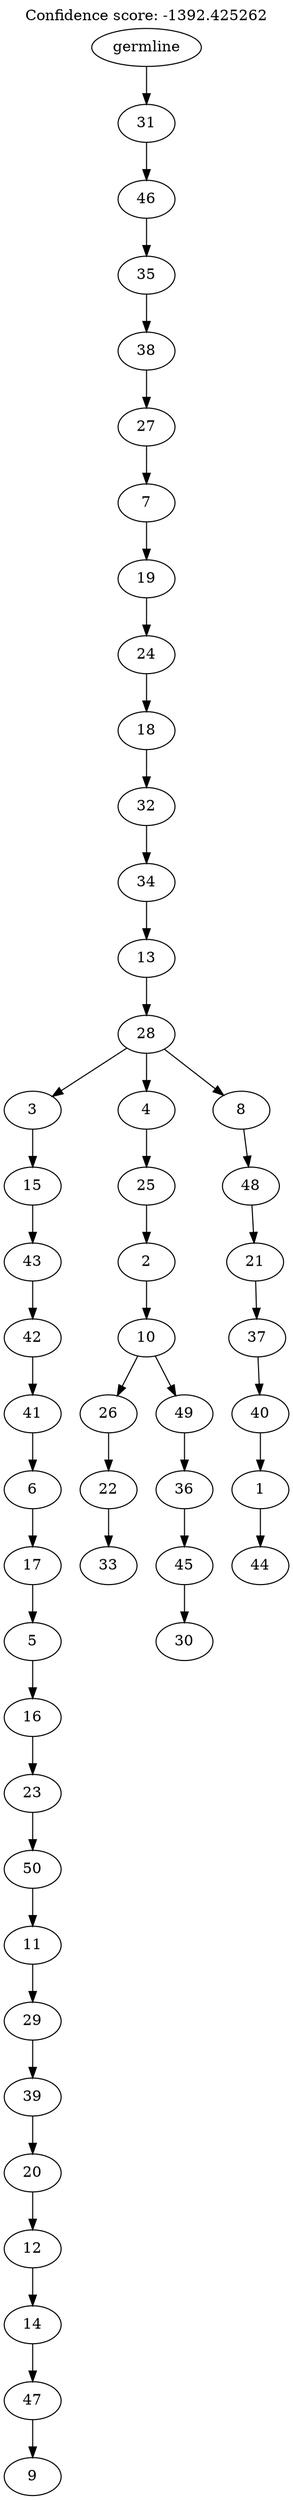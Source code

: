 digraph g {
	"49" -> "50";
	"50" [label="9"];
	"48" -> "49";
	"49" [label="47"];
	"47" -> "48";
	"48" [label="14"];
	"46" -> "47";
	"47" [label="12"];
	"45" -> "46";
	"46" [label="20"];
	"44" -> "45";
	"45" [label="39"];
	"43" -> "44";
	"44" [label="29"];
	"42" -> "43";
	"43" [label="11"];
	"41" -> "42";
	"42" [label="50"];
	"40" -> "41";
	"41" [label="23"];
	"39" -> "40";
	"40" [label="16"];
	"38" -> "39";
	"39" [label="5"];
	"37" -> "38";
	"38" [label="17"];
	"36" -> "37";
	"37" [label="6"];
	"35" -> "36";
	"36" [label="41"];
	"34" -> "35";
	"35" [label="42"];
	"33" -> "34";
	"34" [label="43"];
	"32" -> "33";
	"33" [label="15"];
	"30" -> "31";
	"31" [label="33"];
	"29" -> "30";
	"30" [label="22"];
	"27" -> "28";
	"28" [label="30"];
	"26" -> "27";
	"27" [label="45"];
	"25" -> "26";
	"26" [label="36"];
	"24" -> "25";
	"25" [label="49"];
	"24" -> "29";
	"29" [label="26"];
	"23" -> "24";
	"24" [label="10"];
	"22" -> "23";
	"23" [label="2"];
	"21" -> "22";
	"22" [label="25"];
	"19" -> "20";
	"20" [label="44"];
	"18" -> "19";
	"19" [label="1"];
	"17" -> "18";
	"18" [label="40"];
	"16" -> "17";
	"17" [label="37"];
	"15" -> "16";
	"16" [label="21"];
	"14" -> "15";
	"15" [label="48"];
	"13" -> "14";
	"14" [label="8"];
	"13" -> "21";
	"21" [label="4"];
	"13" -> "32";
	"32" [label="3"];
	"12" -> "13";
	"13" [label="28"];
	"11" -> "12";
	"12" [label="13"];
	"10" -> "11";
	"11" [label="34"];
	"9" -> "10";
	"10" [label="32"];
	"8" -> "9";
	"9" [label="18"];
	"7" -> "8";
	"8" [label="24"];
	"6" -> "7";
	"7" [label="19"];
	"5" -> "6";
	"6" [label="7"];
	"4" -> "5";
	"5" [label="27"];
	"3" -> "4";
	"4" [label="38"];
	"2" -> "3";
	"3" [label="35"];
	"1" -> "2";
	"2" [label="46"];
	"0" -> "1";
	"1" [label="31"];
	"0" [label="germline"];
	labelloc="t";
	label="Confidence score: -1392.425262";
}
